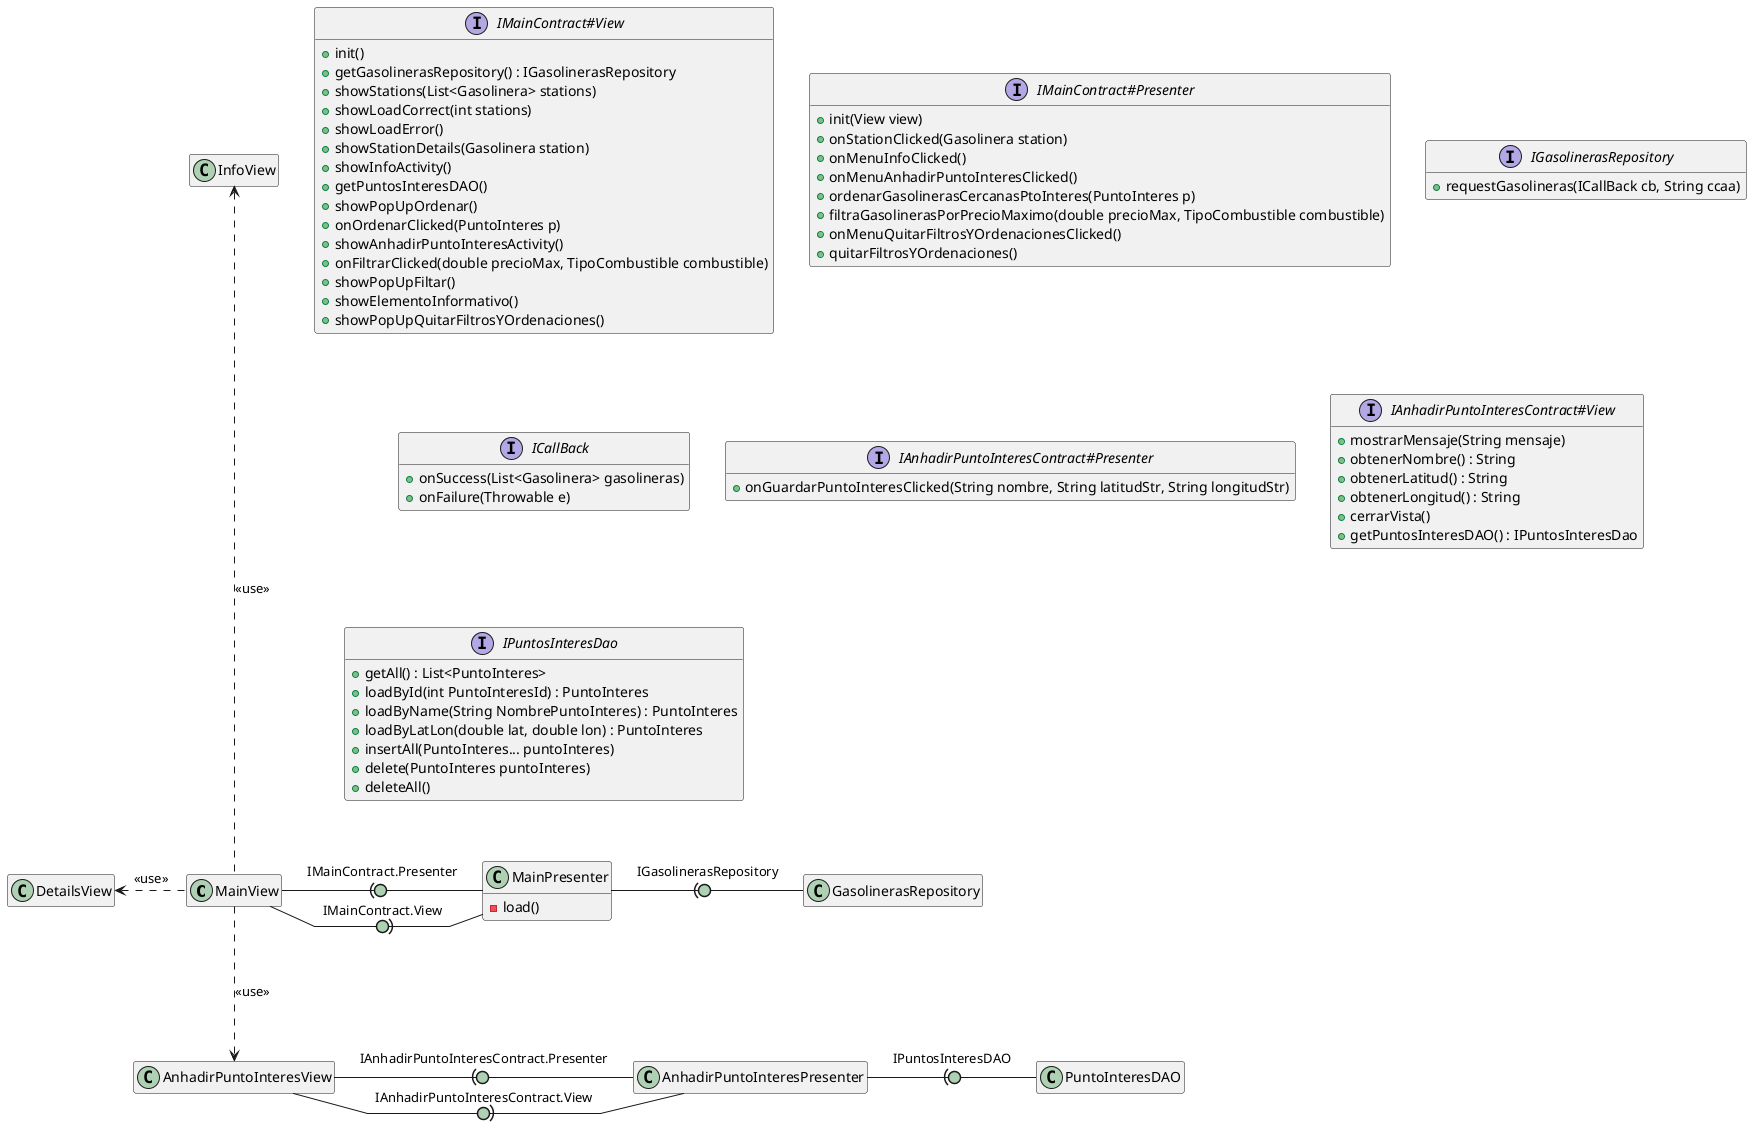 @startuml clases

hide empty members
skinparam linetype polyline
skinparam arrowLollipopColor #ADD1B2

MainView -right(0- MainPresenter : IMainContract.Presenter
MainView -right0)- MainPresenter : IMainContract.View
MainView -up..-> InfoView : <<use>>
MainView -left..> DetailsView : <<use>>
MainView -down..> AnhadirPuntoInteresView : <<use>>
MainPresenter -right(0- GasolinerasRepository : IGasolinerasRepository

AnhadirPuntoInteresView -right(0- AnhadirPuntoInteresPresenter : IAnhadirPuntoInteresContract.Presenter
AnhadirPuntoInteresView -right0)- AnhadirPuntoInteresPresenter : IAnhadirPuntoInteresContract.View
AnhadirPuntoInteresPresenter -right(0- PuntoInteresDAO : IPuntosInteresDAO

class MainPresenter {
    -load()
}

interface IMainContract#View {
    + init()
    + getGasolinerasRepository() : IGasolinerasRepository
    + showStations(List<Gasolinera> stations)
    + showLoadCorrect(int stations)
    + showLoadError()
    + showStationDetails(Gasolinera station)
    + showInfoActivity()
    + getPuntosInteresDAO()
    + showPopUpOrdenar()
    + onOrdenarClicked(PuntoInteres p)
    + showAnhadirPuntoInteresActivity()
    + onFiltrarClicked(double precioMax, TipoCombustible combustible)
    + showPopUpFiltar()
    + showElementoInformativo()
    + showPopUpQuitarFiltrosYOrdenaciones()
}

interface IMainContract#Presenter {
    + init(View view)
    + onStationClicked(Gasolinera station)
    + onMenuInfoClicked()
    + onMenuAnhadirPuntoInteresClicked()
    + ordenarGasolinerasCercanasPtoInteres(PuntoInteres p)
    + filtraGasolinerasPorPrecioMaximo(double precioMax, TipoCombustible combustible)
    + onMenuQuitarFiltrosYOrdenacionesClicked()
    + quitarFiltrosYOrdenaciones()
}

interface IGasolinerasRepository {
    + requestGasolineras(ICallBack cb, String ccaa)
}

interface ICallBack {
    + onSuccess(List<Gasolinera> gasolineras)
    + onFailure(Throwable e)
}

interface IAnhadirPuntoInteresContract#Presenter {
    + onGuardarPuntoInteresClicked(String nombre, String latitudStr, String longitudStr)
}

interface IAnhadirPuntoInteresContract#View {
    + mostrarMensaje(String mensaje)
    + obtenerNombre() : String
    + obtenerLatitud() : String
    + obtenerLongitud() : String
    + cerrarVista()
    + getPuntosInteresDAO() : IPuntosInteresDao
}

interface IPuntosInteresDao {
    + getAll() : List<PuntoInteres>
    + loadById(int PuntoInteresId) : PuntoInteres
    + loadByName(String NombrePuntoInteres) : PuntoInteres
    + loadByLatLon(double lat, double lon) : PuntoInteres
    + insertAll(PuntoInteres... puntoInteres)
    + delete(PuntoInteres puntoInteres)
    + deleteAll()
}

@enduml
